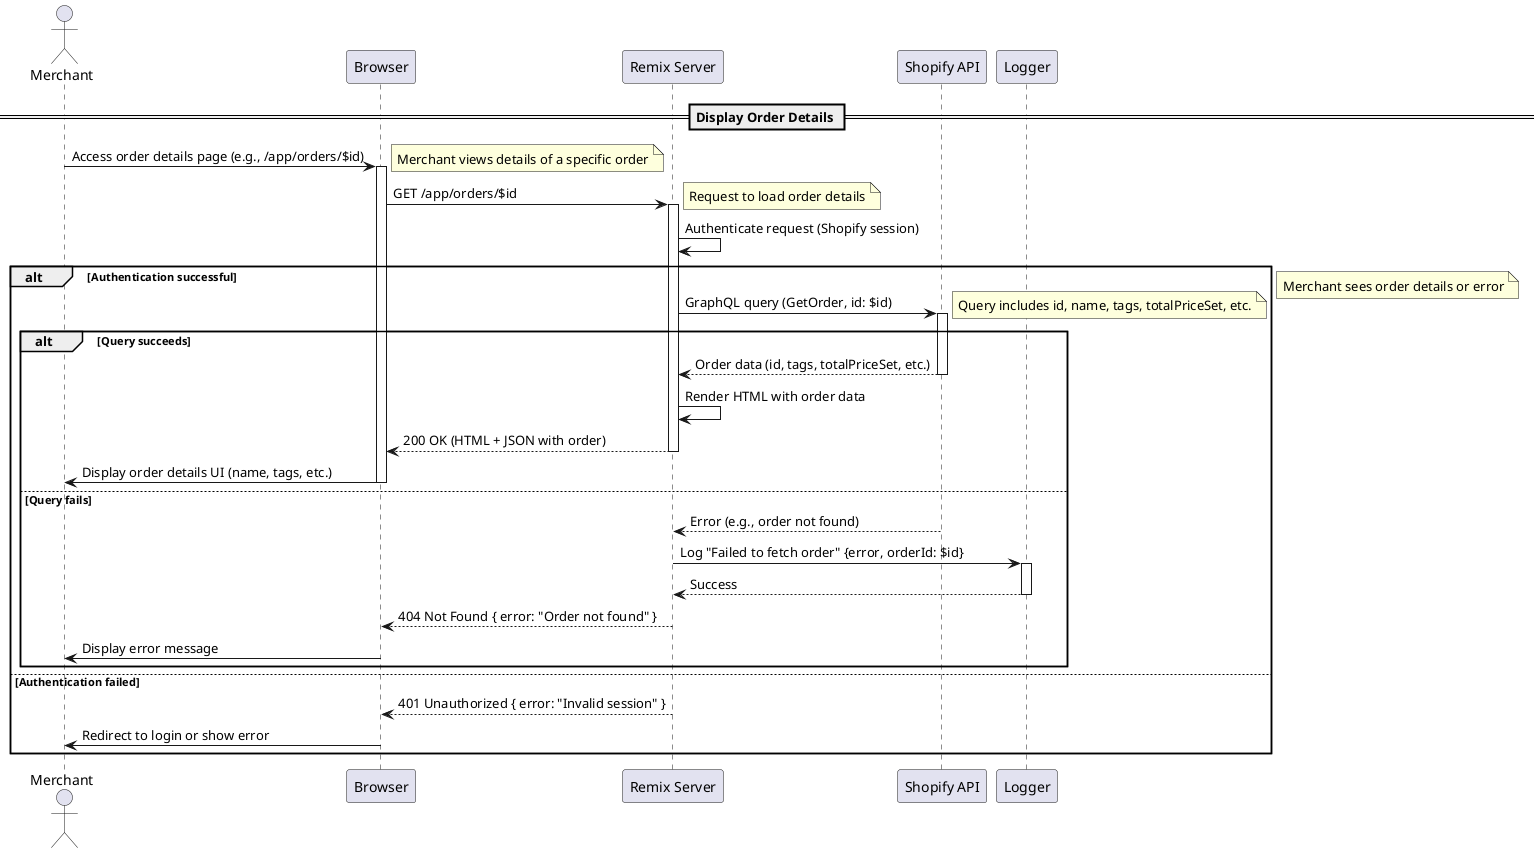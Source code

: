 @startuml
actor Merchant
participant "Browser" as Browser
participant "Remix Server" as Server
participant "Shopify API" as ShopifyAPI
participant "Logger" as Logger

== Display Order Details ==
Merchant -> Browser: Access order details page (e.g., /app/orders/$id)
activate Browser
note right: Merchant views details of a specific order

Browser -> Server: GET /app/orders/$id
activate Server
note right: Request to load order details

Server -> Server: Authenticate request (Shopify session)
alt Authentication successful
    Server -> ShopifyAPI: GraphQL query (GetOrder, id: $id)
    activate ShopifyAPI
    note right: Query includes id, name, tags, totalPriceSet, etc.

    alt Query succeeds
        ShopifyAPI --> Server: Order data (id, tags, totalPriceSet, etc.)
        deactivate ShopifyAPI

        Server -> Server: Render HTML with order data
        Server --> Browser: 200 OK (HTML + JSON with order)
        deactivate Server

        Browser -> Merchant: Display order details UI (name, tags, etc.)
        deactivate Browser
    else Query fails
        ShopifyAPI --> Server: Error (e.g., order not found)
        deactivate ShopifyAPI

        Server -> Logger: Log "Failed to fetch order" {error, orderId: $id}
        activate Logger
        Logger --> Server: Success
        deactivate Logger

        Server --> Browser: 404 Not Found { error: "Order not found" }
        deactivate Server

        Browser -> Merchant: Display error message
        deactivate Browser
    end
else Authentication failed
    Server --> Browser: 401 Unauthorized { error: "Invalid session" }
    deactivate Server

    Browser -> Merchant: Redirect to login or show error
    deactivate Browser
end

note right: Merchant sees order details or error

@enduml